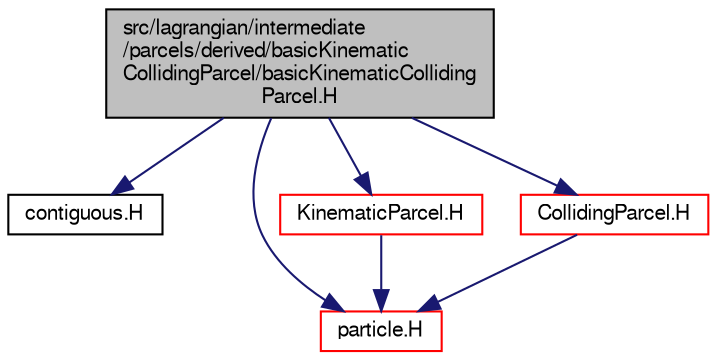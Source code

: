 digraph "src/lagrangian/intermediate/parcels/derived/basicKinematicCollidingParcel/basicKinematicCollidingParcel.H"
{
  bgcolor="transparent";
  edge [fontname="FreeSans",fontsize="10",labelfontname="FreeSans",labelfontsize="10"];
  node [fontname="FreeSans",fontsize="10",shape=record];
  Node0 [label="src/lagrangian/intermediate\l/parcels/derived/basicKinematic\lCollidingParcel/basicKinematicColliding\lParcel.H",height=0.2,width=0.4,color="black", fillcolor="grey75", style="filled", fontcolor="black"];
  Node0 -> Node1 [color="midnightblue",fontsize="10",style="solid",fontname="FreeSans"];
  Node1 [label="contiguous.H",height=0.2,width=0.4,color="black",URL="$a12185.html",tooltip="Template function to specify if the data of a type are contiguous. "];
  Node0 -> Node2 [color="midnightblue",fontsize="10",style="solid",fontname="FreeSans"];
  Node2 [label="particle.H",height=0.2,width=0.4,color="red",URL="$a04889.html"];
  Node0 -> Node295 [color="midnightblue",fontsize="10",style="solid",fontname="FreeSans"];
  Node295 [label="KinematicParcel.H",height=0.2,width=0.4,color="red",URL="$a05441.html"];
  Node295 -> Node2 [color="midnightblue",fontsize="10",style="solid",fontname="FreeSans"];
  Node0 -> Node346 [color="midnightblue",fontsize="10",style="solid",fontname="FreeSans"];
  Node346 [label="CollidingParcel.H",height=0.2,width=0.4,color="red",URL="$a05396.html"];
  Node346 -> Node2 [color="midnightblue",fontsize="10",style="solid",fontname="FreeSans"];
}
